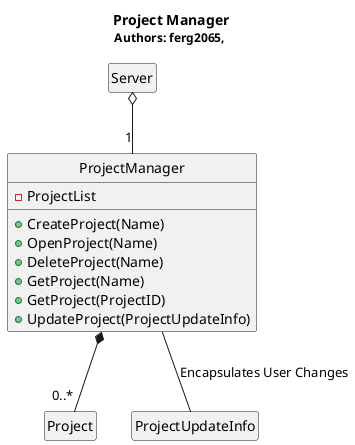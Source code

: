 @startuml
hide circle
hide empty members

Title <b>Project Manager</b>\n<size:12>Authors: ferg2065, </size>

class "Server" as sqs
class "ProjectManager" as sqs_pr_m{
	-ProjectList
	+CreateProject(Name)
	+OpenProject(Name)
	+DeleteProject(Name)
	+GetProject(Name)
	+GetProject(ProjectID)
	+UpdateProject(ProjectUpdateInfo)
	}
class "Project" as sqs_pr
class "ProjectUpdateInfo" as sqs_pr_ui


sqs o-- "1" sqs_pr_m  
sqs_pr_m -- sqs_pr_ui : Encapsulates User Changes
sqs_pr_m *-- "0..*" sqs_pr 


@enduml